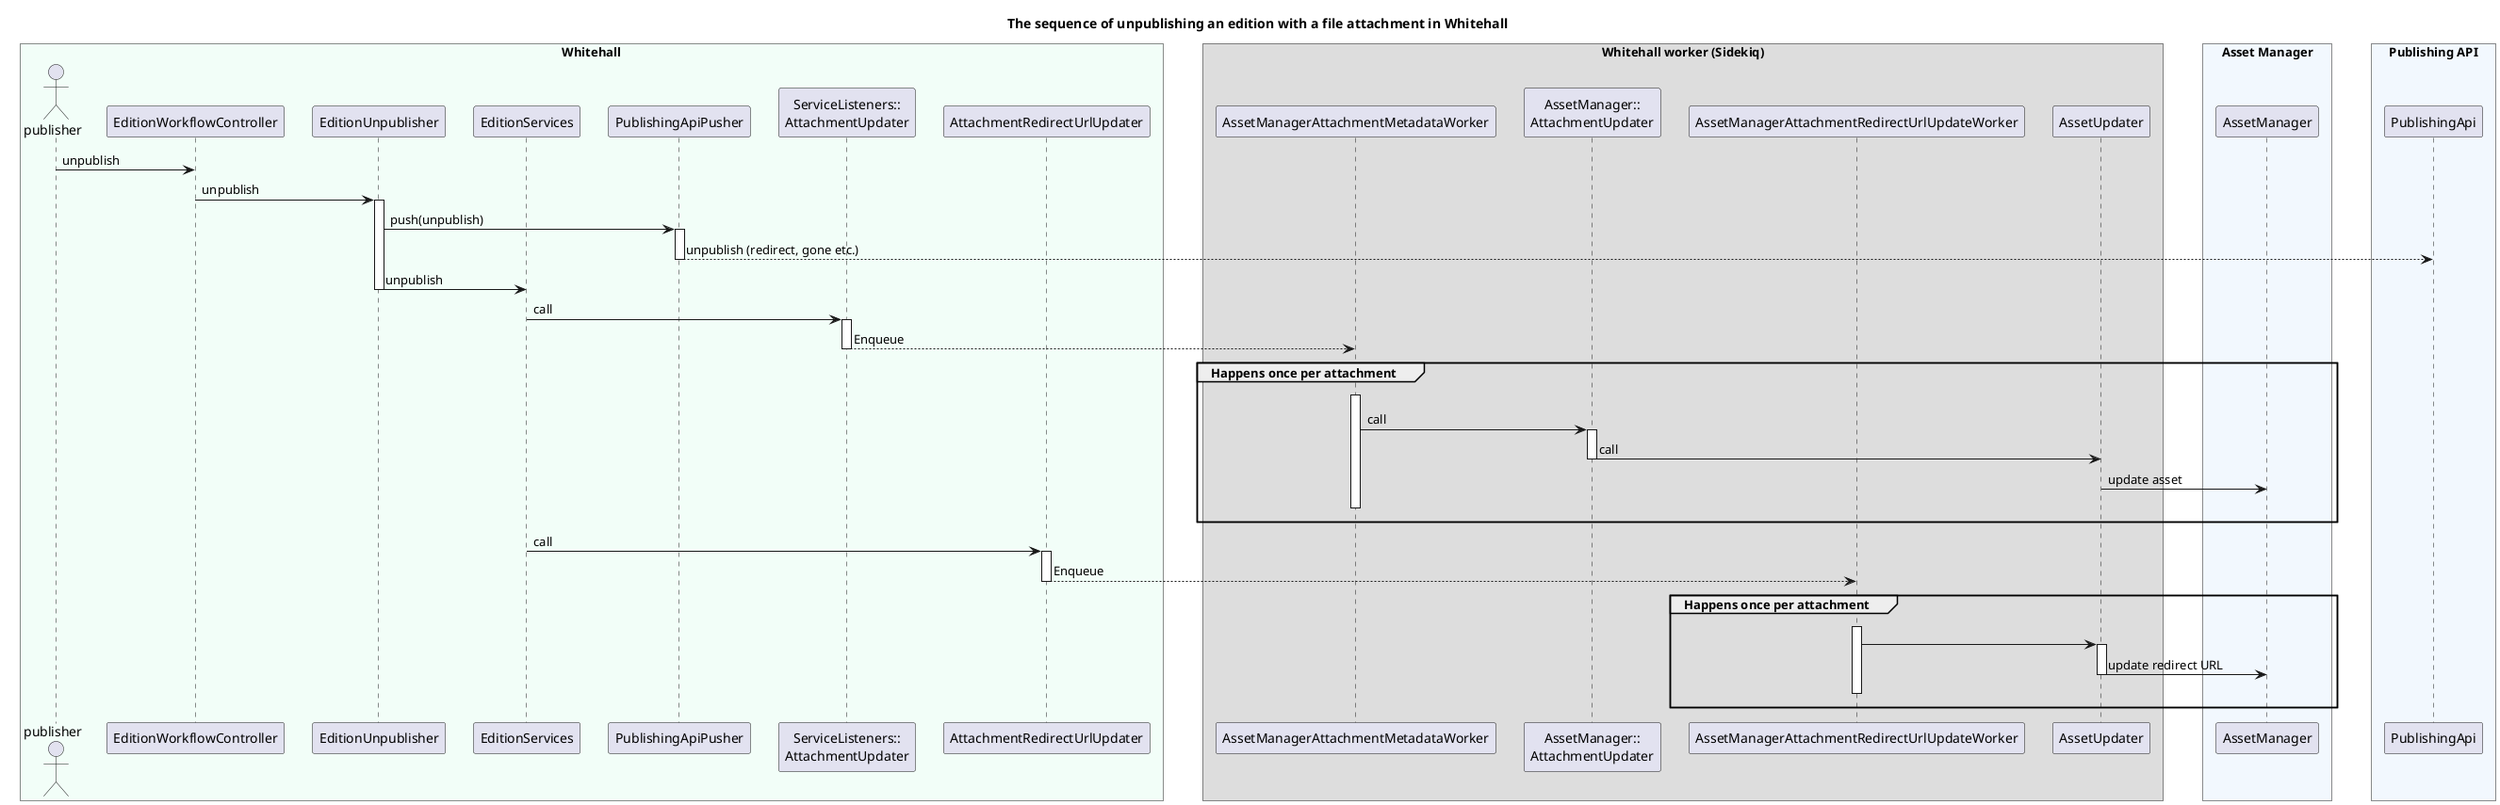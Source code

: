 @startuml asset_attachment_edition_unpublishing_flow

title The sequence of unpublishing an edition with a file attachment in Whitehall
skinparam BoxPadding 20
skinparam ParticipantPadding 10

box "Whitehall" #f2fef8
actor publisher
participant EditionWorkflowController
participant EditionUnpublisher
participant EditionServices
participant PublishingApiPusher
participant "ServiceListeners::\nAttachmentUpdater" as slAttachmentUpdater
participant AttachmentRedirectUrlUpdater
end box

box Whitehall worker (Sidekiq)
participant AssetManagerAttachmentMetadataWorker
participant "AssetManager::\nAttachmentUpdater" as amAttachmentUpdater
participant AssetManagerAttachmentRedirectUrlUpdateWorker
participant AssetUpdater
end box

box "Asset Manager" #f2f8fe
participant AssetManager
end box

box "Publishing API" #f2f8fe
participant PublishingApi
end box

publisher -> EditionWorkflowController : unpublish
EditionWorkflowController -> EditionUnpublisher : unpublish
activate EditionUnpublisher
EditionUnpublisher -> PublishingApiPusher : push(unpublish)
activate PublishingApiPusher
PublishingApiPusher --> PublishingApi : unpublish (redirect, gone etc.)
deactivate PublishingApiPusher
EditionUnpublisher -> EditionServices : unpublish
deactivate EditionUnpublisher
EditionServices -> slAttachmentUpdater : call

activate slAttachmentUpdater
slAttachmentUpdater --> AssetManagerAttachmentMetadataWorker : Enqueue
deactivate

group Happens once per attachment
  AssetManagerAttachmentMetadataWorker -[hidden]> AssetManagerAttachmentMetadataWorker++
  AssetManagerAttachmentMetadataWorker -> amAttachmentUpdater++ : call
  amAttachmentUpdater -> AssetUpdater-- : call
  AssetUpdater -> AssetManager : update asset
  AssetManagerAttachmentMetadataWorker -[hidden]> AssetManagerAttachmentMetadataWorker--
end group

EditionServices -> AttachmentRedirectUrlUpdater : call

activate AttachmentRedirectUrlUpdater
AttachmentRedirectUrlUpdater --> AssetManagerAttachmentRedirectUrlUpdateWorker : Enqueue
deactivate

group Happens once per attachment
  AssetManagerAttachmentRedirectUrlUpdateWorker -[hidden]> AssetManagerAttachmentRedirectUrlUpdateWorker++
  AssetManagerAttachmentRedirectUrlUpdateWorker -> AssetUpdater++
  AssetUpdater -> AssetManager-- : update redirect URL
  AssetManagerAttachmentRedirectUrlUpdateWorker -[hidden]> AssetManagerAttachmentRedirectUrlUpdateWorker--
end group
@enduml